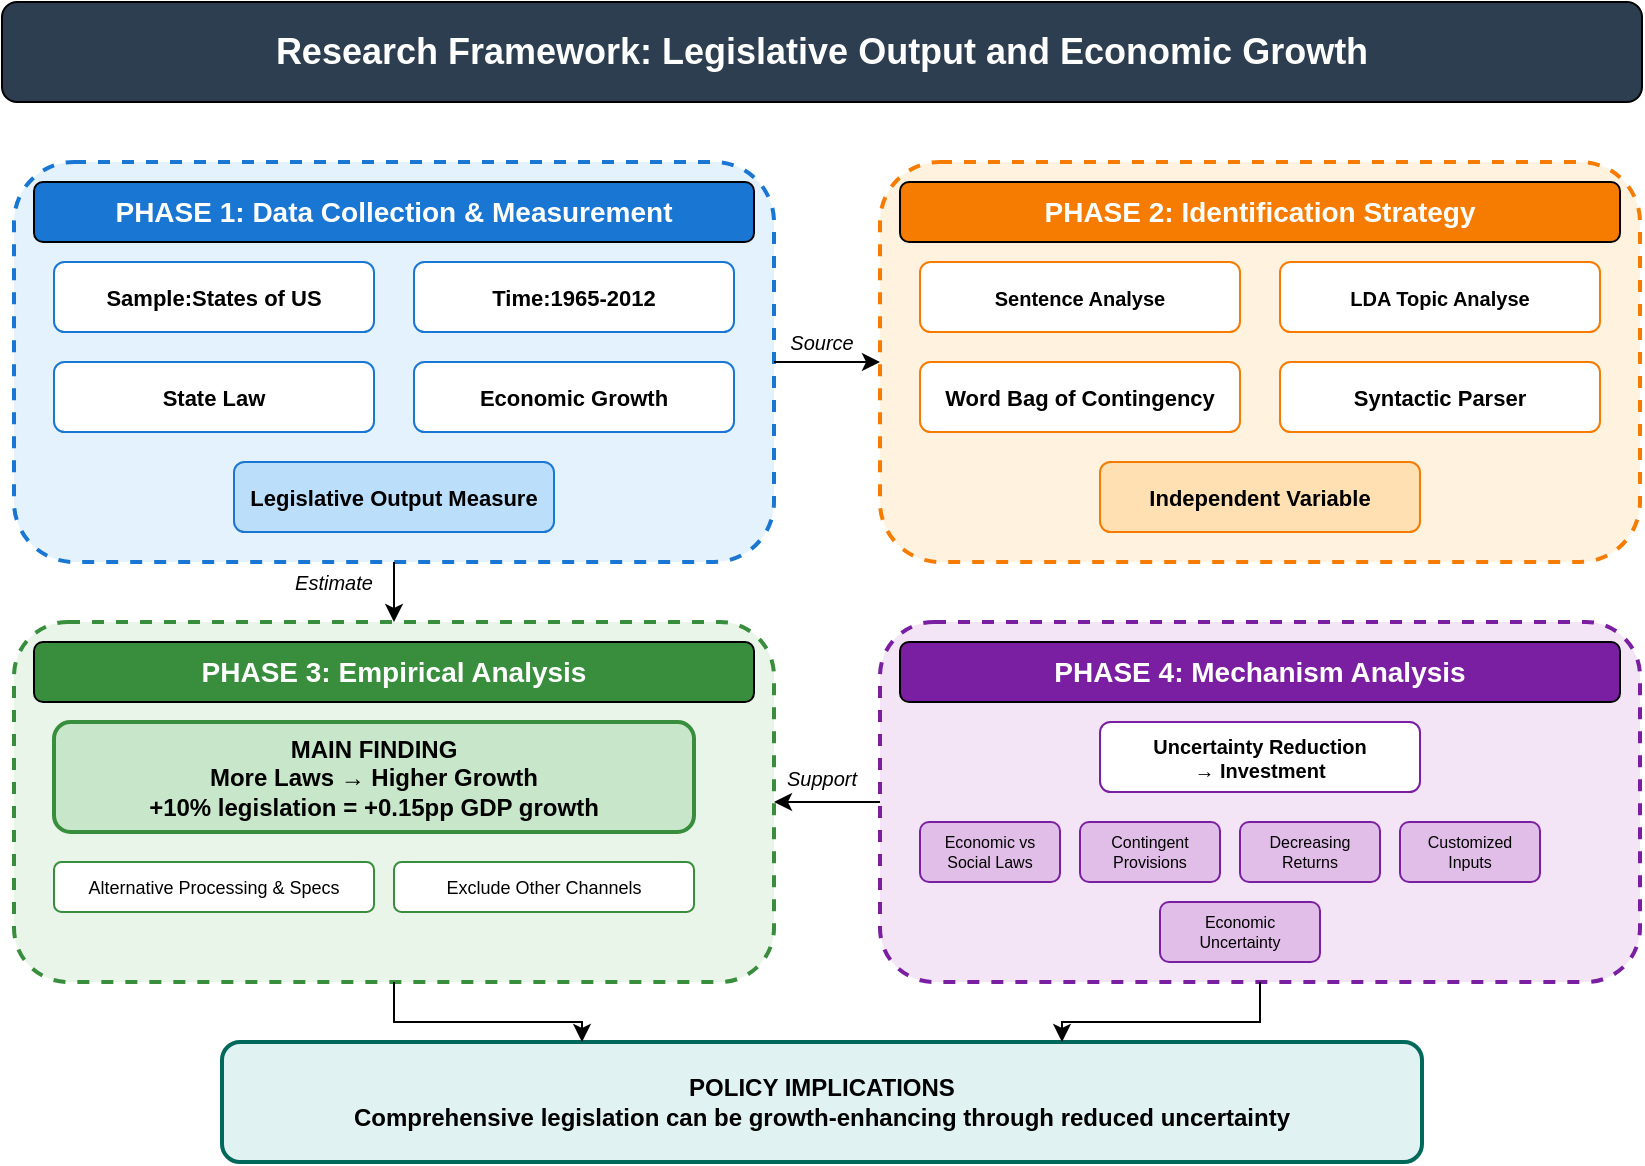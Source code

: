 <mxfile>
    <diagram name="Research Framework" id="legislative_growth_framework">
        <mxGraphModel dx="592" dy="694" grid="1" gridSize="10" guides="1" tooltips="1" connect="1" arrows="1" fold="1" page="1" pageScale="1" pageWidth="900" pageHeight="800" math="0" shadow="0">
            <root>
                <mxCell id="0"/>
                <mxCell id="1" parent="0"/>
                <mxCell id="title" value="Research Framework: Legislative Output and Economic Growth" style="rounded=1;whiteSpace=wrap;html=1;fillColor=#2c3e50;fontColor=#ffffff;fontSize=18;fontStyle=1" parent="1" vertex="1">
                    <mxGeometry x="40" y="40" width="820" height="50" as="geometry"/>
                </mxCell>
                <mxCell id="phase1_container" value="" style="rounded=1;whiteSpace=wrap;html=1;fillColor=#e3f2fd;strokeColor=#1976d2;strokeWidth=2;dashed=1" parent="1" vertex="1">
                    <mxGeometry x="46" y="120" width="380" height="200" as="geometry"/>
                </mxCell>
                <mxCell id="phase1_title" value="PHASE 1: Data Collection &amp; Measurement" style="rounded=1;whiteSpace=wrap;html=1;fillColor=#1976d2;fontColor=#ffffff;fontSize=14;fontStyle=1" parent="1" vertex="1">
                    <mxGeometry x="56" y="130" width="360" height="30" as="geometry"/>
                </mxCell>
                <mxCell id="comp_ling" value="&lt;span style=&quot;color: rgb(0, 0, 0);&quot;&gt;Sample:States of US&lt;/span&gt;" style="rounded=1;whiteSpace=wrap;html=1;fillColor=#ffffff;strokeColor=#1976d2;fontSize=11;fontStyle=1" parent="1" vertex="1">
                    <mxGeometry x="66" y="170" width="160" height="35" as="geometry"/>
                </mxCell>
                <mxCell id="extract_prov" value="Time:1965-2012" style="rounded=1;whiteSpace=wrap;html=1;fillColor=#ffffff;strokeColor=#1976d2;fontSize=11;fontStyle=1" parent="1" vertex="1">
                    <mxGeometry x="246" y="170" width="160" height="35" as="geometry"/>
                </mxCell>
                <mxCell id="topic_model" value="State Law" style="rounded=1;whiteSpace=wrap;html=1;fillColor=#ffffff;strokeColor=#1976d2;fontSize=11;fontStyle=1" parent="1" vertex="1">
                    <mxGeometry x="66" y="220" width="160" height="35" as="geometry"/>
                </mxCell>
                <mxCell id="legal_cat" value="Economic Growth" style="rounded=1;whiteSpace=wrap;html=1;fillColor=#ffffff;strokeColor=#1976d2;fontSize=11;fontStyle=1" parent="1" vertex="1">
                    <mxGeometry x="246" y="220" width="160" height="35" as="geometry"/>
                </mxCell>
                <mxCell id="leg_output" value="Legislative Output Measure" style="rounded=1;whiteSpace=wrap;html=1;fillColor=#bbdefb;strokeColor=#1976d2;fontSize=11;fontStyle=1" parent="1" vertex="1">
                    <mxGeometry x="156" y="270" width="160" height="35" as="geometry"/>
                </mxCell>
                <mxCell id="phase2_container" value="" style="rounded=1;whiteSpace=wrap;html=1;fillColor=#fff3e0;strokeColor=#f57c00;strokeWidth=2;dashed=1" parent="1" vertex="1">
                    <mxGeometry x="479" y="120" width="380" height="200" as="geometry"/>
                </mxCell>
                <mxCell id="phase2_title" value="PHASE 2: Identification Strategy" style="rounded=1;whiteSpace=wrap;html=1;fillColor=#f57c00;fontColor=#ffffff;fontSize=14;fontStyle=1" parent="1" vertex="1">
                    <mxGeometry x="489" y="130" width="360" height="30" as="geometry"/>
                </mxCell>
                <mxCell id="text_shift" value="Sentence Analyse" style="rounded=1;whiteSpace=wrap;html=1;fillColor=#ffffff;strokeColor=#f57c00;fontSize=10;fontStyle=1" parent="1" vertex="1">
                    <mxGeometry x="499" y="170" width="160" height="35" as="geometry"/>
                </mxCell>
                <mxCell id="topic_flows" value="LDA Topic Analyse" style="rounded=1;whiteSpace=wrap;html=1;fillColor=#ffffff;strokeColor=#f57c00;fontSize=10;fontStyle=1" parent="1" vertex="1">
                    <mxGeometry x="679" y="170" width="160" height="35" as="geometry"/>
                </mxCell>
                <mxCell id="state_diff" value="Word Bag of&amp;nbsp;Contingency" style="rounded=1;whiteSpace=wrap;html=1;fillColor=#ffffff;strokeColor=#f57c00;fontSize=11;fontStyle=1" parent="1" vertex="1">
                    <mxGeometry x="499" y="220" width="160" height="35" as="geometry"/>
                </mxCell>
                <mxCell id="exog_assume" value="Syntactic Parser" style="rounded=1;whiteSpace=wrap;html=1;fillColor=#ffffff;strokeColor=#f57c00;fontSize=11;fontStyle=1" parent="1" vertex="1">
                    <mxGeometry x="679" y="220" width="160" height="35" as="geometry"/>
                </mxCell>
                <mxCell id="causal_inst" value="Independent Variable" style="rounded=1;whiteSpace=wrap;html=1;fillColor=#ffe0b2;strokeColor=#f57c00;fontSize=11;fontStyle=1" parent="1" vertex="1">
                    <mxGeometry x="589" y="270" width="160" height="35" as="geometry"/>
                </mxCell>
                <mxCell id="phase3_container" value="" style="rounded=1;whiteSpace=wrap;html=1;fillColor=#e8f5e8;strokeColor=#388e3c;strokeWidth=2;dashed=1" parent="1" vertex="1">
                    <mxGeometry x="46" y="350" width="380" height="180" as="geometry"/>
                </mxCell>
                <mxCell id="phase3_title" value="PHASE 3: Empirical Analysis" style="rounded=1;whiteSpace=wrap;html=1;fillColor=#388e3c;fontColor=#ffffff;fontSize=14;fontStyle=1" parent="1" vertex="1">
                    <mxGeometry x="56" y="360" width="360" height="30" as="geometry"/>
                </mxCell>
                <mxCell id="main_finding" value="MAIN FINDING&lt;br&gt;More Laws → Higher Growth&lt;br&gt;+10% legislation = +0.15pp GDP growth" style="rounded=1;whiteSpace=wrap;html=1;fillColor=#c8e6c9;strokeColor=#388e3c;strokeWidth=2;fontSize=12;fontStyle=1" parent="1" vertex="1">
                    <mxGeometry x="66" y="400" width="320" height="55" as="geometry"/>
                </mxCell>
                <mxCell id="alt_specs" value="Alternative Processing &amp; Specs" style="rounded=1;whiteSpace=wrap;html=1;fillColor=#ffffff;strokeColor=#388e3c;fontSize=9" parent="1" vertex="1">
                    <mxGeometry x="66" y="470" width="160" height="25" as="geometry"/>
                </mxCell>
                <mxCell id="exclude_channels" value="Exclude Other Channels" style="rounded=1;whiteSpace=wrap;html=1;fillColor=#ffffff;strokeColor=#388e3c;fontSize=9" parent="1" vertex="1">
                    <mxGeometry x="236" y="470" width="150" height="25" as="geometry"/>
                </mxCell>
                <mxCell id="phase4_container" value="" style="rounded=1;whiteSpace=wrap;html=1;fillColor=#f3e5f5;strokeColor=#7b1fa2;strokeWidth=2;dashed=1" parent="1" vertex="1">
                    <mxGeometry x="479" y="350" width="380" height="180" as="geometry"/>
                </mxCell>
                <mxCell id="phase4_title" value="PHASE 4: Mechanism Analysis" style="rounded=1;whiteSpace=wrap;html=1;fillColor=#7b1fa2;fontColor=#ffffff;fontSize=14;fontStyle=1" parent="1" vertex="1">
                    <mxGeometry x="489" y="360" width="360" height="30" as="geometry"/>
                </mxCell>
                <mxCell id="uncertainty_red" value="Uncertainty Reduction&lt;br&gt;→ Investment" style="rounded=1;whiteSpace=wrap;html=1;fillColor=#ffffff;strokeColor=#7b1fa2;fontSize=10;fontStyle=1" parent="1" vertex="1">
                    <mxGeometry x="589" y="400" width="160" height="35" as="geometry"/>
                </mxCell>
                <mxCell id="econ_social" value="Economic vs&lt;br&gt;Social Laws" style="rounded=1;whiteSpace=wrap;html=1;fillColor=#e1bee7;strokeColor=#7b1fa2;fontSize=8" parent="1" vertex="1">
                    <mxGeometry x="499" y="450" width="70" height="30" as="geometry"/>
                </mxCell>
                <mxCell id="contingent" value="Contingent&lt;br&gt;Provisions" style="rounded=1;whiteSpace=wrap;html=1;fillColor=#e1bee7;strokeColor=#7b1fa2;fontSize=8" parent="1" vertex="1">
                    <mxGeometry x="579" y="450" width="70" height="30" as="geometry"/>
                </mxCell>
                <mxCell id="decreasing" value="Decreasing&lt;br&gt;Returns" style="rounded=1;whiteSpace=wrap;html=1;fillColor=#e1bee7;strokeColor=#7b1fa2;fontSize=8" parent="1" vertex="1">
                    <mxGeometry x="659" y="450" width="70" height="30" as="geometry"/>
                </mxCell>
                <mxCell id="customized" value="Customized&lt;br&gt;Inputs" style="rounded=1;whiteSpace=wrap;html=1;fillColor=#e1bee7;strokeColor=#7b1fa2;fontSize=8" parent="1" vertex="1">
                    <mxGeometry x="739" y="450" width="70" height="30" as="geometry"/>
                </mxCell>
                <mxCell id="econ_uncert" value="Economic&lt;br&gt;Uncertainty" style="rounded=1;whiteSpace=wrap;html=1;fillColor=#e1bee7;strokeColor=#7b1fa2;fontSize=8" parent="1" vertex="1">
                    <mxGeometry x="619" y="490" width="80" height="30" as="geometry"/>
                </mxCell>
                <mxCell id="policy_impl" value="POLICY IMPLICATIONS&lt;br&gt;Comprehensive legislation can be growth-enhancing through reduced uncertainty" style="rounded=1;whiteSpace=wrap;html=1;fillColor=#e0f2f1;strokeColor=#00695c;strokeWidth=2;fontSize=12;fontStyle=1" parent="1" vertex="1">
                    <mxGeometry x="150" y="560" width="600" height="60" as="geometry"/>
                </mxCell>
                <mxCell id="arrow1" style="edgeStyle=orthogonalEdgeStyle;rounded=0;orthogonalLoop=1;jettySize=auto;html=1;entryX=0;entryY=0.5;entryDx=0;entryDy=0;" parent="1" source="phase1_container" target="phase2_container" edge="1">
                    <mxGeometry relative="1" as="geometry">
                        <mxPoint x="430" y="220" as="sourcePoint"/>
                        <mxPoint x="470" y="220" as="targetPoint"/>
                    </mxGeometry>
                </mxCell>
                <mxCell id="arrow2" style="edgeStyle=orthogonalEdgeStyle;rounded=0;orthogonalLoop=1;jettySize=auto;html=1;entryX=0.5;entryY=0;entryDx=0;entryDy=0;" parent="1" source="phase1_container" target="phase3_container" edge="1">
                    <mxGeometry relative="1" as="geometry">
                        <mxPoint x="236" y="320" as="sourcePoint"/>
                        <mxPoint x="236" y="350" as="targetPoint"/>
                    </mxGeometry>
                </mxCell>
                <mxCell id="arrow3" style="edgeStyle=orthogonalEdgeStyle;rounded=0;orthogonalLoop=1;jettySize=auto;html=1;entryX=1;entryY=0.5;entryDx=0;entryDy=0;" parent="1" source="phase4_container" target="phase3_container" edge="1">
                    <mxGeometry relative="1" as="geometry">
                        <mxPoint x="470" y="430" as="sourcePoint"/>
                        <mxPoint x="430" y="430" as="targetPoint"/>
                    </mxGeometry>
                </mxCell>
                <mxCell id="arrow4" style="edgeStyle=orthogonalEdgeStyle;rounded=0;orthogonalLoop=1;jettySize=auto;html=1;entryX=0.3;entryY=0;entryDx=0;entryDy=0;" parent="1" source="phase3_container" target="policy_impl" edge="1">
                    <mxGeometry relative="1" as="geometry">
                        <mxPoint x="240" y="530" as="sourcePoint"/>
                        <mxPoint x="330" y="560" as="targetPoint"/>
                    </mxGeometry>
                </mxCell>
                <mxCell id="label1" value="Source" style="text;html=1;strokeColor=none;fillColor=none;align=center;verticalAlign=middle;whiteSpace=wrap;rounded=0;fontSize=10;fontStyle=2" parent="1" vertex="1">
                    <mxGeometry x="420" y="200" width="60" height="20" as="geometry"/>
                </mxCell>
                <mxCell id="label2" value="Estimate" style="text;html=1;strokeColor=none;fillColor=none;align=center;verticalAlign=middle;whiteSpace=wrap;rounded=0;fontSize=10;fontStyle=2" parent="1" vertex="1">
                    <mxGeometry x="176" y="320" width="60" height="20" as="geometry"/>
                </mxCell>
                <mxCell id="label4" value="Support" style="text;html=1;strokeColor=none;fillColor=none;align=center;verticalAlign=middle;whiteSpace=wrap;rounded=0;fontSize=10;fontStyle=2" parent="1" vertex="1">
                    <mxGeometry x="420" y="417.5" width="60" height="20" as="geometry"/>
                </mxCell>
                <mxCell id="1h1QZcfuul9a-P1WkhsN-1" style="edgeStyle=orthogonalEdgeStyle;rounded=0;orthogonalLoop=1;jettySize=auto;html=1;entryX=0.7;entryY=0;entryDx=0;entryDy=0;entryPerimeter=0;" parent="1" source="phase4_container" target="policy_impl" edge="1">
                    <mxGeometry relative="1" as="geometry"/>
                </mxCell>
            </root>
        </mxGraphModel>
    </diagram>
</mxfile>